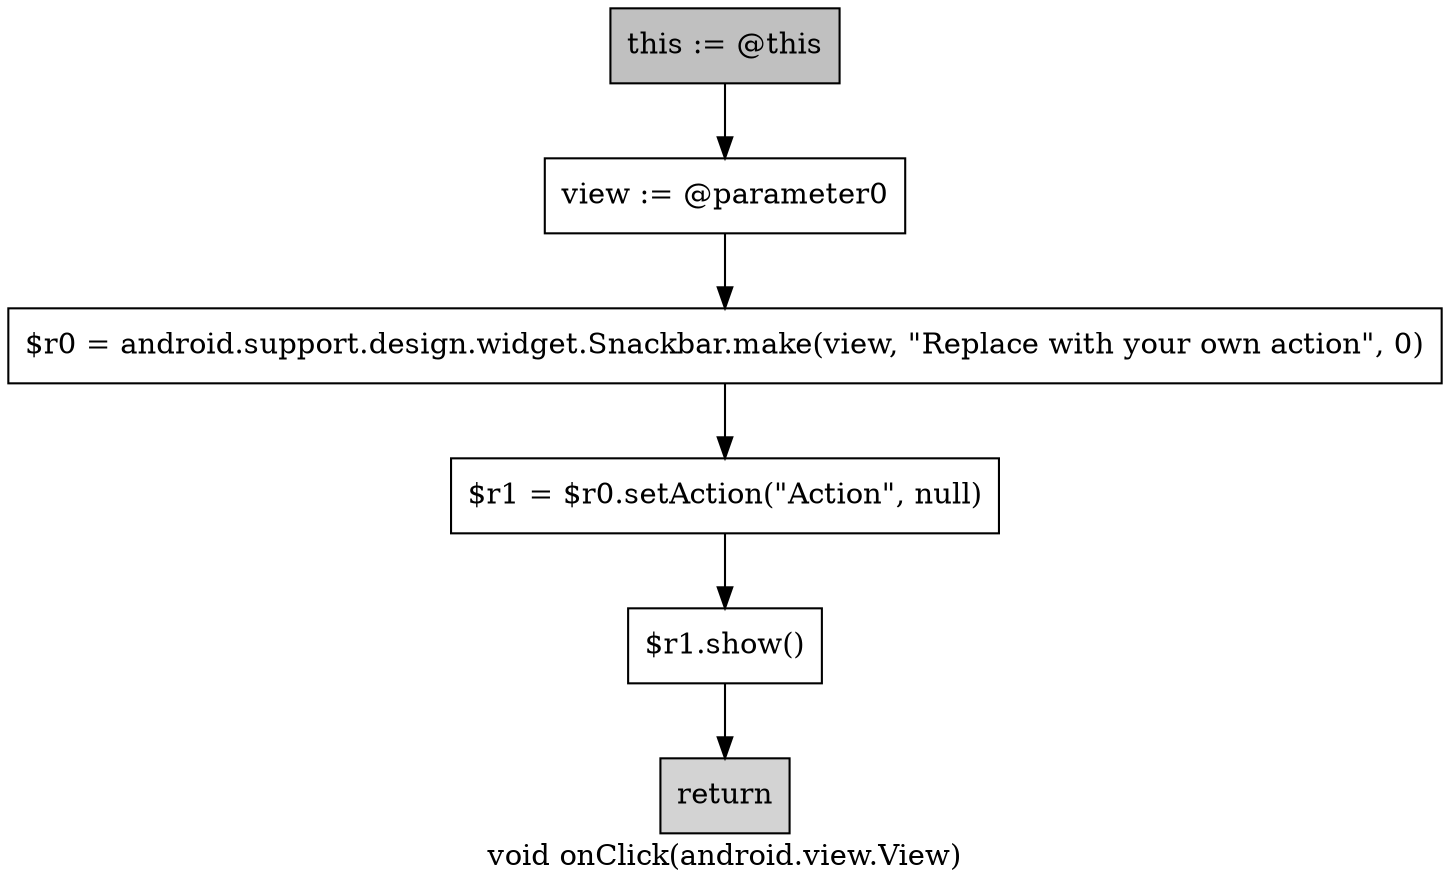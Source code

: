 digraph "void onClick(android.view.View)" {
    label="void onClick(android.view.View)";
    node [shape=box];
    "0" [style=filled,fillcolor=gray,label="this := @this",];
    "1" [label="view := @parameter0",];
    "0"->"1";
    "2" [label="$r0 = android.support.design.widget.Snackbar.make(view, \"Replace with your own action\", 0)",];
    "1"->"2";
    "3" [label="$r1 = $r0.setAction(\"Action\", null)",];
    "2"->"3";
    "4" [label="$r1.show()",];
    "3"->"4";
    "5" [style=filled,fillcolor=lightgray,label="return",];
    "4"->"5";
}
